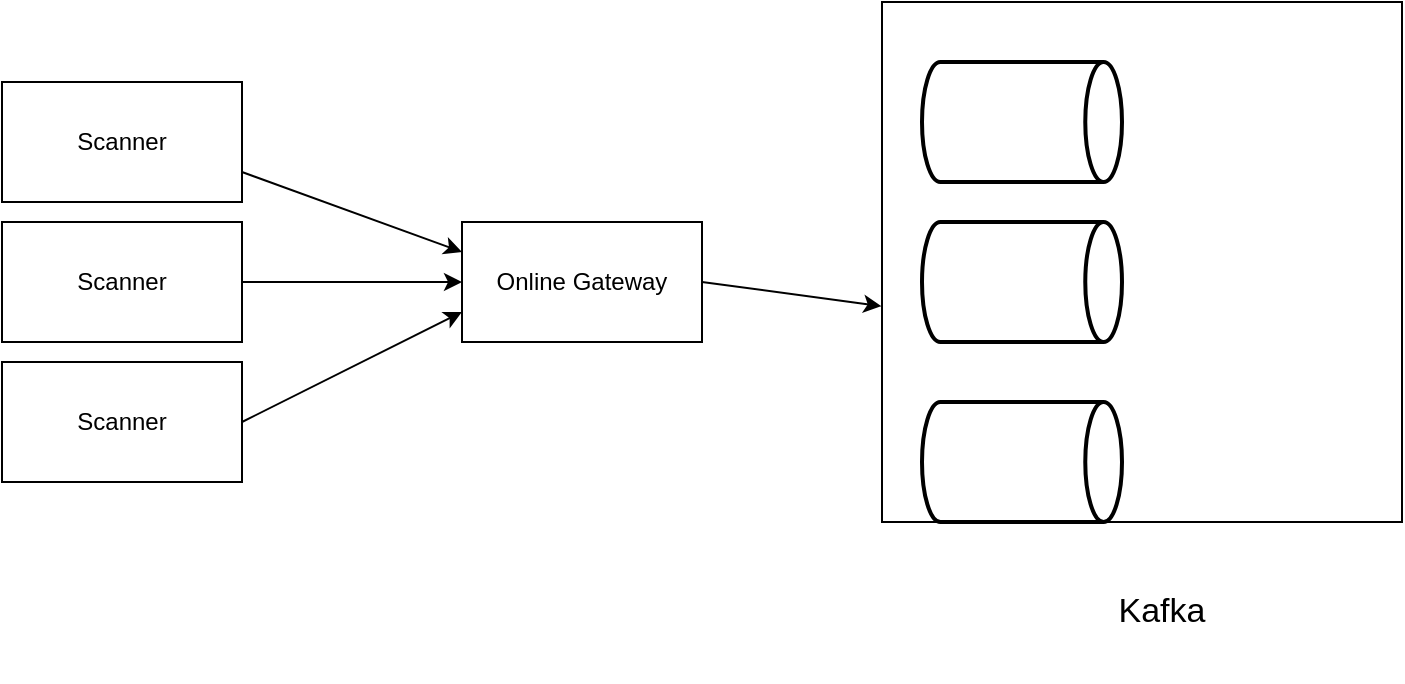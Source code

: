 <mxfile version="14.2.9" type="github"><diagram id="b-61CNpBS8V2YfRz8Dn9" name="Page-1"><mxGraphModel dx="1169" dy="644" grid="1" gridSize="10" guides="1" tooltips="1" connect="1" arrows="1" fold="1" page="1" pageScale="1" pageWidth="827" pageHeight="1169" math="0" shadow="0"><root><mxCell id="0"/><mxCell id="1" parent="0"/><mxCell id="3YUqfyxER8YiihMvJAyy-1" value="Scanner" style="rounded=0;whiteSpace=wrap;html=1;" parent="1" vertex="1"><mxGeometry x="90" y="190" width="120" height="60" as="geometry"/></mxCell><mxCell id="3YUqfyxER8YiihMvJAyy-2" value="Scanner" style="rounded=0;whiteSpace=wrap;html=1;" parent="1" vertex="1"><mxGeometry x="90" y="260" width="120" height="60" as="geometry"/></mxCell><mxCell id="OJophZh3A3wmWeVk-yiW-1" value="Online Gateway" style="rounded=0;whiteSpace=wrap;html=1;" vertex="1" parent="1"><mxGeometry x="320" y="260" width="120" height="60" as="geometry"/></mxCell><mxCell id="OJophZh3A3wmWeVk-yiW-2" value="Scanner" style="rounded=0;whiteSpace=wrap;html=1;" vertex="1" parent="1"><mxGeometry x="90" y="330" width="120" height="60" as="geometry"/></mxCell><mxCell id="OJophZh3A3wmWeVk-yiW-4" value="" style="endArrow=classic;html=1;exitX=1;exitY=0.5;exitDx=0;exitDy=0;entryX=0;entryY=0.5;entryDx=0;entryDy=0;" edge="1" parent="1" source="3YUqfyxER8YiihMvJAyy-2" target="OJophZh3A3wmWeVk-yiW-1"><mxGeometry width="50" height="50" relative="1" as="geometry"><mxPoint x="270" y="280" as="sourcePoint"/><mxPoint x="320" y="230" as="targetPoint"/></mxGeometry></mxCell><mxCell id="OJophZh3A3wmWeVk-yiW-5" value="" style="endArrow=classic;html=1;exitX=1;exitY=0.75;exitDx=0;exitDy=0;entryX=0;entryY=0.25;entryDx=0;entryDy=0;" edge="1" parent="1" source="3YUqfyxER8YiihMvJAyy-1" target="OJophZh3A3wmWeVk-yiW-1"><mxGeometry width="50" height="50" relative="1" as="geometry"><mxPoint x="220" y="300" as="sourcePoint"/><mxPoint x="330" y="300" as="targetPoint"/></mxGeometry></mxCell><mxCell id="OJophZh3A3wmWeVk-yiW-6" value="" style="endArrow=classic;html=1;exitX=1;exitY=0.5;exitDx=0;exitDy=0;entryX=0;entryY=0.75;entryDx=0;entryDy=0;" edge="1" parent="1" source="OJophZh3A3wmWeVk-yiW-2" target="OJophZh3A3wmWeVk-yiW-1"><mxGeometry width="50" height="50" relative="1" as="geometry"><mxPoint x="220" y="245" as="sourcePoint"/><mxPoint x="330" y="285" as="targetPoint"/></mxGeometry></mxCell><mxCell id="OJophZh3A3wmWeVk-yiW-7" value="" style="whiteSpace=wrap;html=1;aspect=fixed;" vertex="1" parent="1"><mxGeometry x="530" y="150" width="260" height="260" as="geometry"/></mxCell><mxCell id="OJophZh3A3wmWeVk-yiW-10" value="" style="strokeWidth=2;html=1;shape=mxgraph.flowchart.direct_data;whiteSpace=wrap;" vertex="1" parent="1"><mxGeometry x="550" y="180" width="100" height="60" as="geometry"/></mxCell><mxCell id="OJophZh3A3wmWeVk-yiW-11" value="" style="strokeWidth=2;html=1;shape=mxgraph.flowchart.direct_data;whiteSpace=wrap;" vertex="1" parent="1"><mxGeometry x="550" y="260" width="100" height="60" as="geometry"/></mxCell><mxCell id="OJophZh3A3wmWeVk-yiW-12" value="" style="strokeWidth=2;html=1;shape=mxgraph.flowchart.direct_data;whiteSpace=wrap;" vertex="1" parent="1"><mxGeometry x="550" y="350" width="100" height="60" as="geometry"/></mxCell><mxCell id="OJophZh3A3wmWeVk-yiW-13" value="&lt;font style=&quot;font-size: 17px&quot;&gt;Kafka&lt;/font&gt;" style="text;html=1;strokeColor=none;fillColor=none;align=center;verticalAlign=middle;whiteSpace=wrap;rounded=0;" vertex="1" parent="1"><mxGeometry x="620" y="420" width="100" height="70" as="geometry"/></mxCell><mxCell id="OJophZh3A3wmWeVk-yiW-18" value="" style="endArrow=classic;html=1;entryX=-0.001;entryY=0.585;entryDx=0;entryDy=0;entryPerimeter=0;exitX=1;exitY=0.5;exitDx=0;exitDy=0;" edge="1" parent="1" source="OJophZh3A3wmWeVk-yiW-1" target="OJophZh3A3wmWeVk-yiW-7"><mxGeometry width="50" height="50" relative="1" as="geometry"><mxPoint x="450" y="320" as="sourcePoint"/><mxPoint x="500" y="270" as="targetPoint"/></mxGeometry></mxCell></root></mxGraphModel></diagram></mxfile>